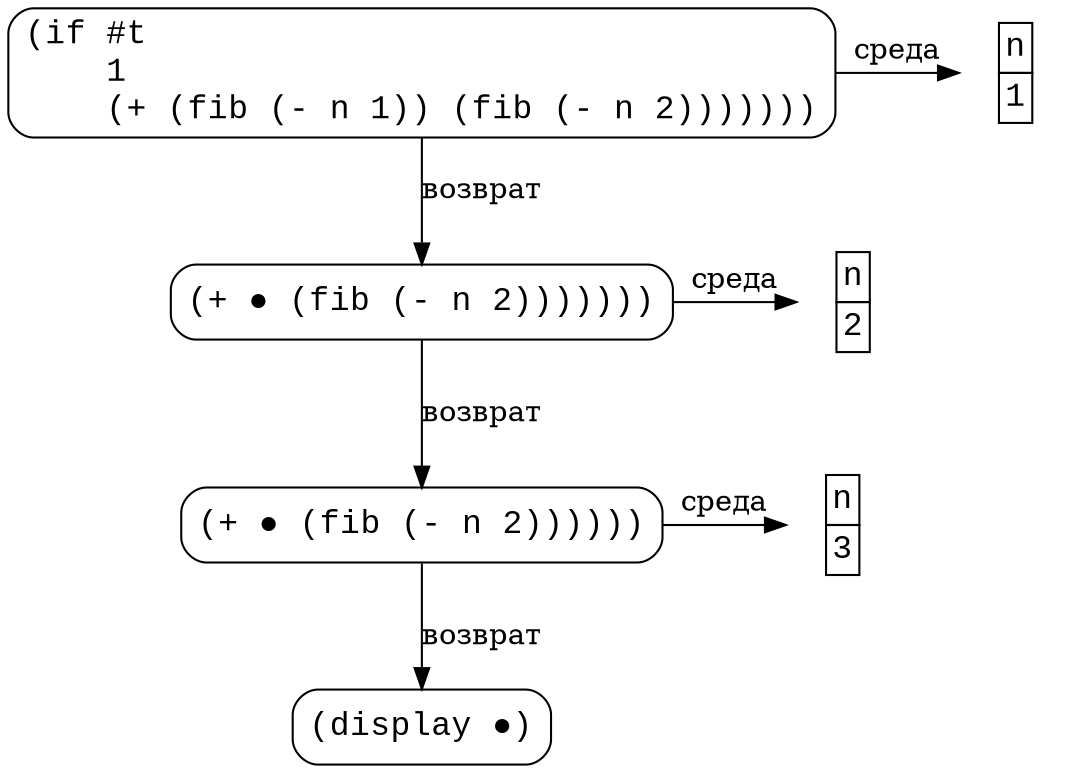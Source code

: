 digraph {
  fontname="Courier New";
  node [shape=rect, style=rounded, fontname="Courier New", fontsize=16];

  f3 [
    label=
      "(if #t                                 \n" +
      "    1                                  \n" +
      "    (+ (fib (- n 1)) (fib (- n 2)))))))\n",
  ]
  e3 [
    shape=none,
    label=<
      <table border="0" cellborder="1" cellspacing="0">
      <tr><td>n</td></tr>
      <tr><td>1</td></tr>
      </table>
    >
  ];
  f3 -> e3 [label="среда"];
  { rank=same; f3, e3; }

  f2 [
    label=
      "(+ ● (fib (- n 2)))))))\n",
  ]
  f3 -> f2 [label="возврат"];
  e2 [
    shape=none,
    label=<
      <table border="0" cellborder="1" cellspacing="0">
      <tr><td>n</td></tr>
      <tr><td>2</td></tr>
      </table>
    >
  ];
  f2 -> e2 [label="среда"];
  { rank=same; f2, e2; }

  f1 [
    label=
      "(+ ● (fib (- n 2))))))\n",
  ];
  f2 -> f1 [label="возврат"];
  e1 [
    shape=none,
    label=<
      <table border="0" cellborder="1" cellspacing="0">
      <tr><td>n</td></tr>
      <tr><td>3</td></tr>
      </table>
    >
  ];
  f1 -> e1 [label="среда"];
  { rank=same; f1, e1; }

  f0 [label="(display ●)"];
  f1 -> f0 [label="возврат"];
}
